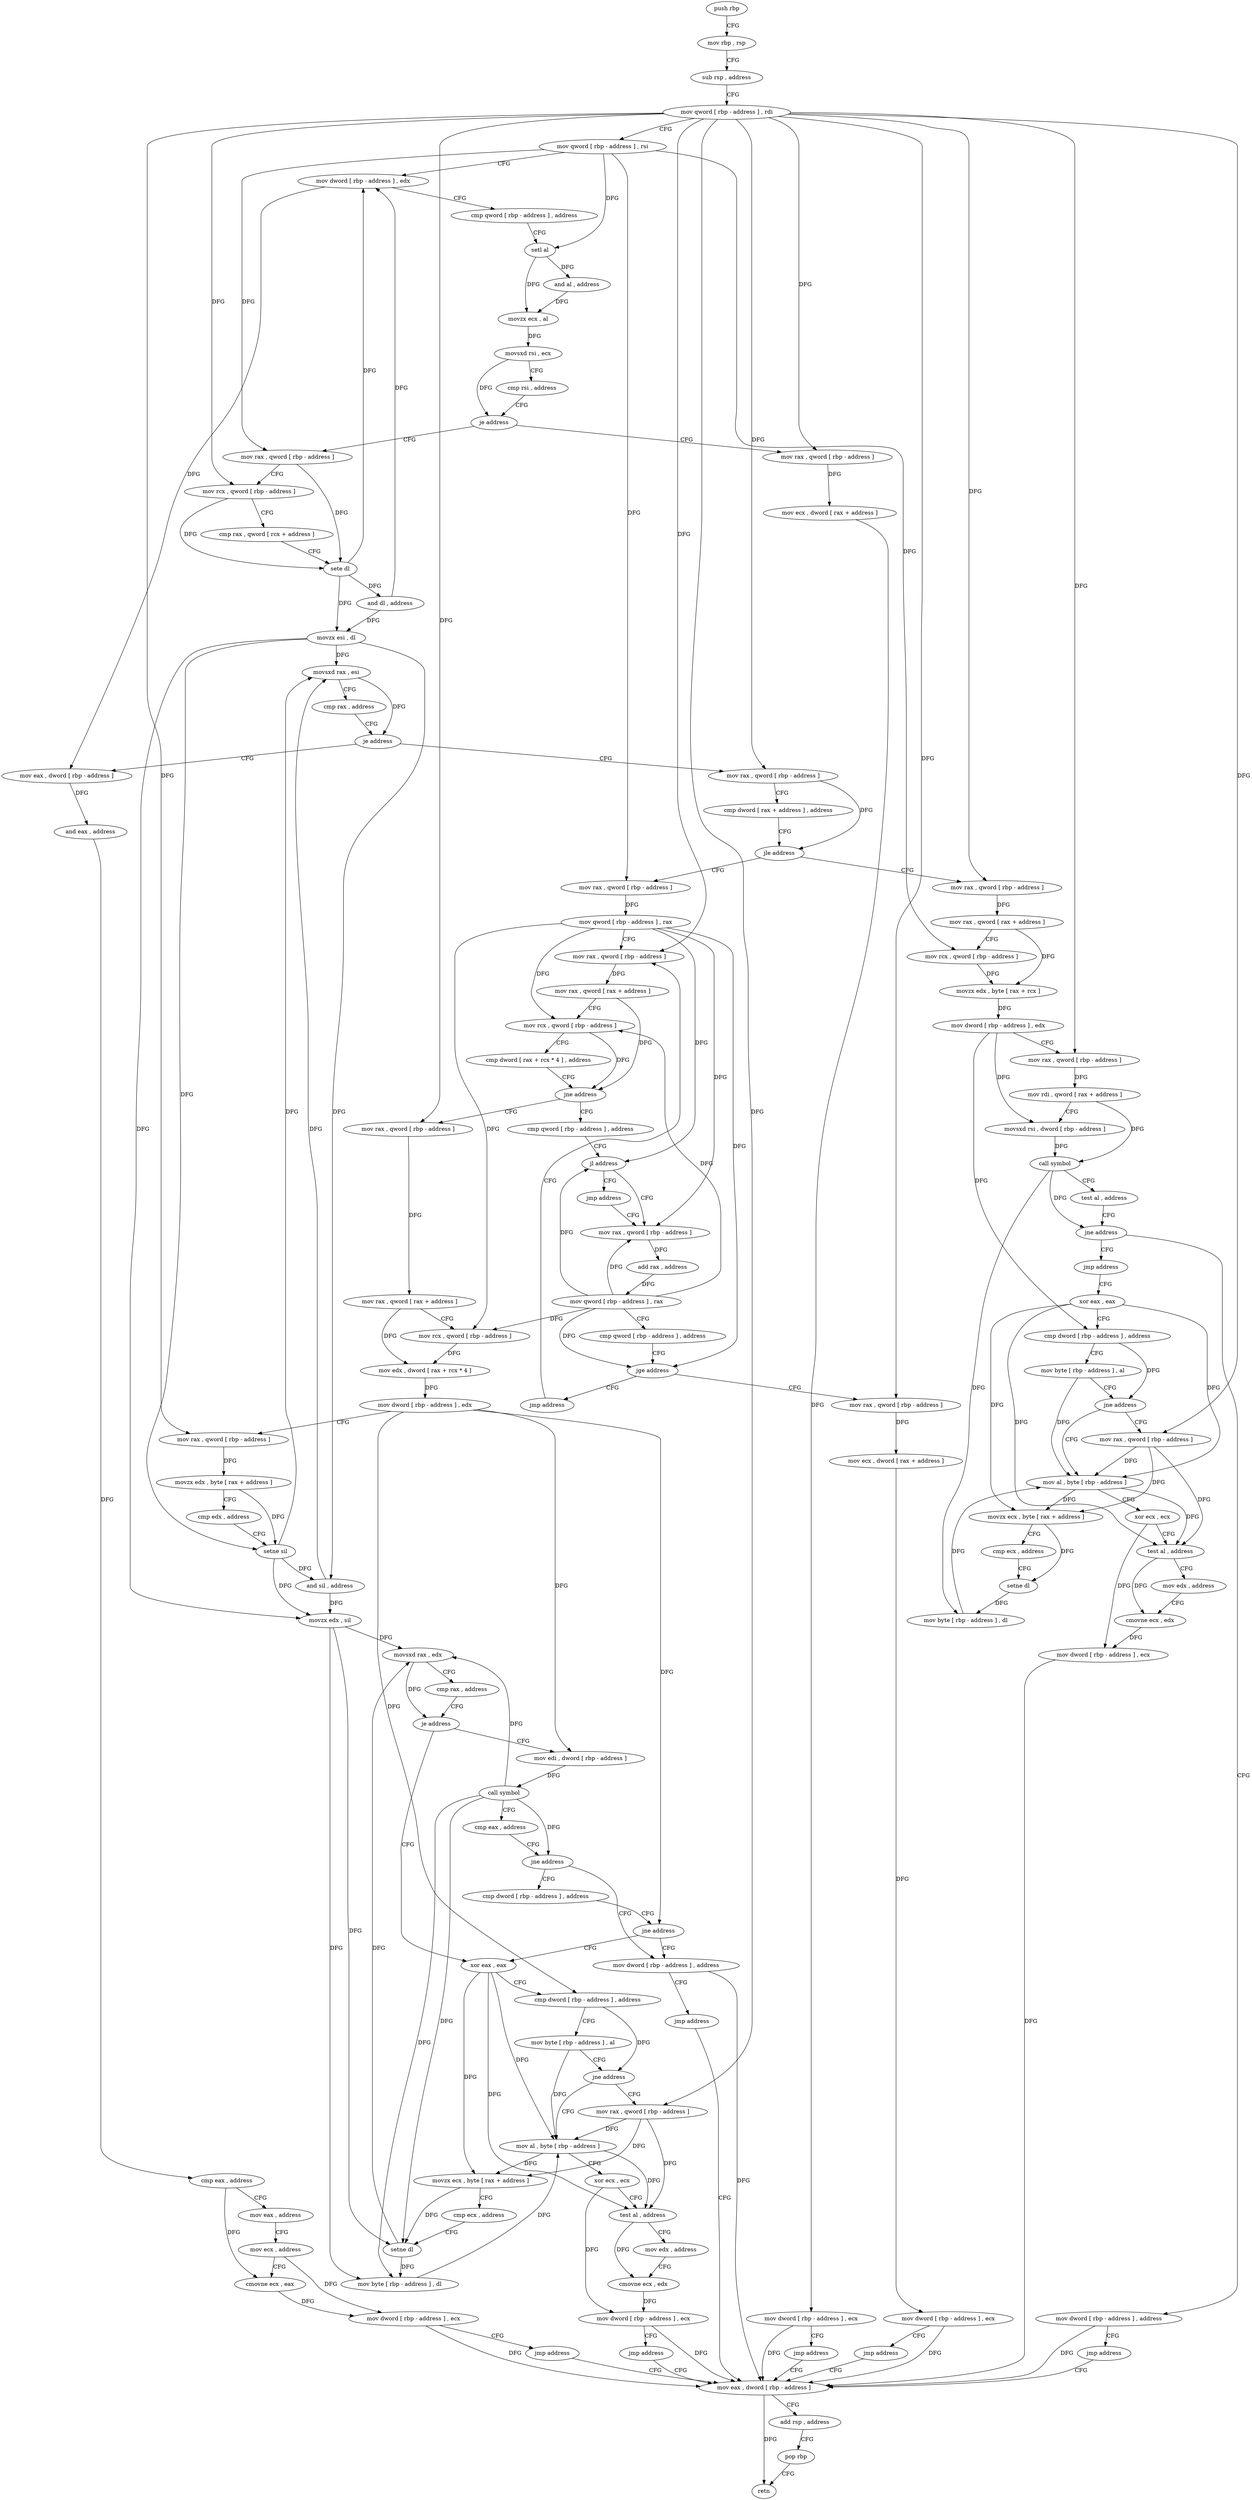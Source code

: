 digraph "func" {
"4289424" [label = "push rbp" ]
"4289425" [label = "mov rbp , rsp" ]
"4289428" [label = "sub rsp , address" ]
"4289432" [label = "mov qword [ rbp - address ] , rdi" ]
"4289436" [label = "mov qword [ rbp - address ] , rsi" ]
"4289440" [label = "mov dword [ rbp - address ] , edx" ]
"4289443" [label = "cmp qword [ rbp - address ] , address" ]
"4289448" [label = "setl al" ]
"4289451" [label = "and al , address" ]
"4289453" [label = "movzx ecx , al" ]
"4289456" [label = "movsxd rsi , ecx" ]
"4289459" [label = "cmp rsi , address" ]
"4289463" [label = "je address" ]
"4289484" [label = "mov rax , qword [ rbp - address ]" ]
"4289469" [label = "mov rax , qword [ rbp - address ]" ]
"4289488" [label = "mov rcx , qword [ rbp - address ]" ]
"4289492" [label = "cmp rax , qword [ rcx + address ]" ]
"4289496" [label = "sete dl" ]
"4289499" [label = "and dl , address" ]
"4289502" [label = "movzx esi , dl" ]
"4289505" [label = "movsxd rax , esi" ]
"4289508" [label = "cmp rax , address" ]
"4289512" [label = "je address" ]
"4289548" [label = "mov rax , qword [ rbp - address ]" ]
"4289518" [label = "mov eax , dword [ rbp - address ]" ]
"4289473" [label = "mov ecx , dword [ rax + address ]" ]
"4289476" [label = "mov dword [ rbp - address ] , ecx" ]
"4289479" [label = "jmp address" ]
"4289927" [label = "mov eax , dword [ rbp - address ]" ]
"4289552" [label = "cmp dword [ rax + address ] , address" ]
"4289559" [label = "jle address" ]
"4289810" [label = "mov rax , qword [ rbp - address ]" ]
"4289565" [label = "mov rax , qword [ rbp - address ]" ]
"4289521" [label = "and eax , address" ]
"4289524" [label = "cmp eax , address" ]
"4289527" [label = "mov eax , address" ]
"4289532" [label = "mov ecx , address" ]
"4289537" [label = "cmovne ecx , eax" ]
"4289540" [label = "mov dword [ rbp - address ] , ecx" ]
"4289543" [label = "jmp address" ]
"4289930" [label = "add rsp , address" ]
"4289934" [label = "pop rbp" ]
"4289935" [label = "retn" ]
"4289814" [label = "mov rax , qword [ rax + address ]" ]
"4289818" [label = "mov rcx , qword [ rbp - address ]" ]
"4289822" [label = "movzx edx , byte [ rax + rcx ]" ]
"4289826" [label = "mov dword [ rbp - address ] , edx" ]
"4289829" [label = "mov rax , qword [ rbp - address ]" ]
"4289833" [label = "mov rdi , qword [ rax + address ]" ]
"4289840" [label = "movsxd rsi , dword [ rbp - address ]" ]
"4289844" [label = "call symbol" ]
"4289849" [label = "test al , address" ]
"4289851" [label = "jne address" ]
"4289862" [label = "mov dword [ rbp - address ] , address" ]
"4289857" [label = "jmp address" ]
"4289569" [label = "mov qword [ rbp - address ] , rax" ]
"4289573" [label = "mov rax , qword [ rbp - address ]" ]
"4289869" [label = "jmp address" ]
"4289874" [label = "xor eax , eax" ]
"4289656" [label = "mov rax , qword [ rbp - address ]" ]
"4289660" [label = "mov rax , qword [ rax + address ]" ]
"4289664" [label = "mov rcx , qword [ rbp - address ]" ]
"4289668" [label = "mov edx , dword [ rax + rcx * 4 ]" ]
"4289671" [label = "mov dword [ rbp - address ] , edx" ]
"4289674" [label = "mov rax , qword [ rbp - address ]" ]
"4289678" [label = "movzx edx , byte [ rax + address ]" ]
"4289685" [label = "cmp edx , address" ]
"4289688" [label = "setne sil" ]
"4289692" [label = "and sil , address" ]
"4289696" [label = "movzx edx , sil" ]
"4289700" [label = "movsxd rax , edx" ]
"4289703" [label = "cmp rax , address" ]
"4289707" [label = "je address" ]
"4289752" [label = "xor eax , eax" ]
"4289713" [label = "mov edi , dword [ rbp - address ]" ]
"4289595" [label = "cmp qword [ rbp - address ] , address" ]
"4289600" [label = "jl address" ]
"4289611" [label = "mov rax , qword [ rbp - address ]" ]
"4289606" [label = "jmp address" ]
"4289876" [label = "cmp dword [ rbp - address ] , address" ]
"4289880" [label = "mov byte [ rbp - address ] , al" ]
"4289883" [label = "jne address" ]
"4289909" [label = "mov al , byte [ rbp - address ]" ]
"4289889" [label = "mov rax , qword [ rbp - address ]" ]
"4289754" [label = "cmp dword [ rbp - address ] , address" ]
"4289758" [label = "mov byte [ rbp - address ] , al" ]
"4289761" [label = "jne address" ]
"4289787" [label = "mov al , byte [ rbp - address ]" ]
"4289767" [label = "mov rax , qword [ rbp - address ]" ]
"4289716" [label = "call symbol" ]
"4289721" [label = "cmp eax , address" ]
"4289724" [label = "jne address" ]
"4289740" [label = "mov dword [ rbp - address ] , address" ]
"4289730" [label = "cmp dword [ rbp - address ] , address" ]
"4289615" [label = "add rax , address" ]
"4289621" [label = "mov qword [ rbp - address ] , rax" ]
"4289625" [label = "cmp qword [ rbp - address ] , address" ]
"4289630" [label = "jge address" ]
"4289651" [label = "jmp address" ]
"4289636" [label = "mov rax , qword [ rbp - address ]" ]
"4289912" [label = "xor ecx , ecx" ]
"4289914" [label = "test al , address" ]
"4289916" [label = "mov edx , address" ]
"4289921" [label = "cmovne ecx , edx" ]
"4289924" [label = "mov dword [ rbp - address ] , ecx" ]
"4289893" [label = "movzx ecx , byte [ rax + address ]" ]
"4289900" [label = "cmp ecx , address" ]
"4289903" [label = "setne dl" ]
"4289906" [label = "mov byte [ rbp - address ] , dl" ]
"4289790" [label = "xor ecx , ecx" ]
"4289792" [label = "test al , address" ]
"4289794" [label = "mov edx , address" ]
"4289799" [label = "cmovne ecx , edx" ]
"4289802" [label = "mov dword [ rbp - address ] , ecx" ]
"4289805" [label = "jmp address" ]
"4289771" [label = "movzx ecx , byte [ rax + address ]" ]
"4289778" [label = "cmp ecx , address" ]
"4289781" [label = "setne dl" ]
"4289784" [label = "mov byte [ rbp - address ] , dl" ]
"4289747" [label = "jmp address" ]
"4289734" [label = "jne address" ]
"4289640" [label = "mov ecx , dword [ rax + address ]" ]
"4289643" [label = "mov dword [ rbp - address ] , ecx" ]
"4289646" [label = "jmp address" ]
"4289577" [label = "mov rax , qword [ rax + address ]" ]
"4289581" [label = "mov rcx , qword [ rbp - address ]" ]
"4289585" [label = "cmp dword [ rax + rcx * 4 ] , address" ]
"4289589" [label = "jne address" ]
"4289424" -> "4289425" [ label = "CFG" ]
"4289425" -> "4289428" [ label = "CFG" ]
"4289428" -> "4289432" [ label = "CFG" ]
"4289432" -> "4289436" [ label = "CFG" ]
"4289432" -> "4289488" [ label = "DFG" ]
"4289432" -> "4289469" [ label = "DFG" ]
"4289432" -> "4289548" [ label = "DFG" ]
"4289432" -> "4289810" [ label = "DFG" ]
"4289432" -> "4289829" [ label = "DFG" ]
"4289432" -> "4289573" [ label = "DFG" ]
"4289432" -> "4289656" [ label = "DFG" ]
"4289432" -> "4289674" [ label = "DFG" ]
"4289432" -> "4289889" [ label = "DFG" ]
"4289432" -> "4289767" [ label = "DFG" ]
"4289432" -> "4289636" [ label = "DFG" ]
"4289436" -> "4289440" [ label = "CFG" ]
"4289436" -> "4289448" [ label = "DFG" ]
"4289436" -> "4289484" [ label = "DFG" ]
"4289436" -> "4289818" [ label = "DFG" ]
"4289436" -> "4289565" [ label = "DFG" ]
"4289440" -> "4289443" [ label = "CFG" ]
"4289440" -> "4289518" [ label = "DFG" ]
"4289443" -> "4289448" [ label = "CFG" ]
"4289448" -> "4289451" [ label = "DFG" ]
"4289448" -> "4289453" [ label = "DFG" ]
"4289451" -> "4289453" [ label = "DFG" ]
"4289453" -> "4289456" [ label = "DFG" ]
"4289456" -> "4289459" [ label = "CFG" ]
"4289456" -> "4289463" [ label = "DFG" ]
"4289459" -> "4289463" [ label = "CFG" ]
"4289463" -> "4289484" [ label = "CFG" ]
"4289463" -> "4289469" [ label = "CFG" ]
"4289484" -> "4289488" [ label = "CFG" ]
"4289484" -> "4289496" [ label = "DFG" ]
"4289469" -> "4289473" [ label = "DFG" ]
"4289488" -> "4289492" [ label = "CFG" ]
"4289488" -> "4289496" [ label = "DFG" ]
"4289492" -> "4289496" [ label = "CFG" ]
"4289496" -> "4289499" [ label = "DFG" ]
"4289496" -> "4289440" [ label = "DFG" ]
"4289496" -> "4289502" [ label = "DFG" ]
"4289499" -> "4289502" [ label = "DFG" ]
"4289499" -> "4289440" [ label = "DFG" ]
"4289502" -> "4289505" [ label = "DFG" ]
"4289502" -> "4289688" [ label = "DFG" ]
"4289502" -> "4289692" [ label = "DFG" ]
"4289502" -> "4289696" [ label = "DFG" ]
"4289505" -> "4289508" [ label = "CFG" ]
"4289505" -> "4289512" [ label = "DFG" ]
"4289508" -> "4289512" [ label = "CFG" ]
"4289512" -> "4289548" [ label = "CFG" ]
"4289512" -> "4289518" [ label = "CFG" ]
"4289548" -> "4289552" [ label = "CFG" ]
"4289548" -> "4289559" [ label = "DFG" ]
"4289518" -> "4289521" [ label = "DFG" ]
"4289473" -> "4289476" [ label = "DFG" ]
"4289476" -> "4289479" [ label = "CFG" ]
"4289476" -> "4289927" [ label = "DFG" ]
"4289479" -> "4289927" [ label = "CFG" ]
"4289927" -> "4289930" [ label = "CFG" ]
"4289927" -> "4289935" [ label = "DFG" ]
"4289552" -> "4289559" [ label = "CFG" ]
"4289559" -> "4289810" [ label = "CFG" ]
"4289559" -> "4289565" [ label = "CFG" ]
"4289810" -> "4289814" [ label = "DFG" ]
"4289565" -> "4289569" [ label = "DFG" ]
"4289521" -> "4289524" [ label = "DFG" ]
"4289524" -> "4289527" [ label = "CFG" ]
"4289524" -> "4289537" [ label = "DFG" ]
"4289527" -> "4289532" [ label = "CFG" ]
"4289532" -> "4289537" [ label = "CFG" ]
"4289532" -> "4289540" [ label = "DFG" ]
"4289537" -> "4289540" [ label = "DFG" ]
"4289540" -> "4289543" [ label = "CFG" ]
"4289540" -> "4289927" [ label = "DFG" ]
"4289543" -> "4289927" [ label = "CFG" ]
"4289930" -> "4289934" [ label = "CFG" ]
"4289934" -> "4289935" [ label = "CFG" ]
"4289814" -> "4289818" [ label = "CFG" ]
"4289814" -> "4289822" [ label = "DFG" ]
"4289818" -> "4289822" [ label = "DFG" ]
"4289822" -> "4289826" [ label = "DFG" ]
"4289826" -> "4289829" [ label = "CFG" ]
"4289826" -> "4289840" [ label = "DFG" ]
"4289826" -> "4289876" [ label = "DFG" ]
"4289829" -> "4289833" [ label = "DFG" ]
"4289833" -> "4289840" [ label = "CFG" ]
"4289833" -> "4289844" [ label = "DFG" ]
"4289840" -> "4289844" [ label = "DFG" ]
"4289844" -> "4289849" [ label = "CFG" ]
"4289844" -> "4289851" [ label = "DFG" ]
"4289844" -> "4289906" [ label = "DFG" ]
"4289849" -> "4289851" [ label = "CFG" ]
"4289851" -> "4289862" [ label = "CFG" ]
"4289851" -> "4289857" [ label = "CFG" ]
"4289862" -> "4289869" [ label = "CFG" ]
"4289862" -> "4289927" [ label = "DFG" ]
"4289857" -> "4289874" [ label = "CFG" ]
"4289569" -> "4289573" [ label = "CFG" ]
"4289569" -> "4289581" [ label = "DFG" ]
"4289569" -> "4289664" [ label = "DFG" ]
"4289569" -> "4289600" [ label = "DFG" ]
"4289569" -> "4289611" [ label = "DFG" ]
"4289569" -> "4289630" [ label = "DFG" ]
"4289573" -> "4289577" [ label = "DFG" ]
"4289869" -> "4289927" [ label = "CFG" ]
"4289874" -> "4289876" [ label = "CFG" ]
"4289874" -> "4289909" [ label = "DFG" ]
"4289874" -> "4289914" [ label = "DFG" ]
"4289874" -> "4289893" [ label = "DFG" ]
"4289656" -> "4289660" [ label = "DFG" ]
"4289660" -> "4289664" [ label = "CFG" ]
"4289660" -> "4289668" [ label = "DFG" ]
"4289664" -> "4289668" [ label = "DFG" ]
"4289668" -> "4289671" [ label = "DFG" ]
"4289671" -> "4289674" [ label = "CFG" ]
"4289671" -> "4289754" [ label = "DFG" ]
"4289671" -> "4289713" [ label = "DFG" ]
"4289671" -> "4289734" [ label = "DFG" ]
"4289674" -> "4289678" [ label = "DFG" ]
"4289678" -> "4289685" [ label = "CFG" ]
"4289678" -> "4289688" [ label = "DFG" ]
"4289685" -> "4289688" [ label = "CFG" ]
"4289688" -> "4289692" [ label = "DFG" ]
"4289688" -> "4289505" [ label = "DFG" ]
"4289688" -> "4289696" [ label = "DFG" ]
"4289692" -> "4289696" [ label = "DFG" ]
"4289692" -> "4289505" [ label = "DFG" ]
"4289696" -> "4289700" [ label = "DFG" ]
"4289696" -> "4289781" [ label = "DFG" ]
"4289696" -> "4289784" [ label = "DFG" ]
"4289700" -> "4289703" [ label = "CFG" ]
"4289700" -> "4289707" [ label = "DFG" ]
"4289703" -> "4289707" [ label = "CFG" ]
"4289707" -> "4289752" [ label = "CFG" ]
"4289707" -> "4289713" [ label = "CFG" ]
"4289752" -> "4289754" [ label = "CFG" ]
"4289752" -> "4289787" [ label = "DFG" ]
"4289752" -> "4289792" [ label = "DFG" ]
"4289752" -> "4289771" [ label = "DFG" ]
"4289713" -> "4289716" [ label = "DFG" ]
"4289595" -> "4289600" [ label = "CFG" ]
"4289600" -> "4289611" [ label = "CFG" ]
"4289600" -> "4289606" [ label = "CFG" ]
"4289611" -> "4289615" [ label = "DFG" ]
"4289606" -> "4289611" [ label = "CFG" ]
"4289876" -> "4289880" [ label = "CFG" ]
"4289876" -> "4289883" [ label = "DFG" ]
"4289880" -> "4289883" [ label = "CFG" ]
"4289880" -> "4289909" [ label = "DFG" ]
"4289883" -> "4289909" [ label = "CFG" ]
"4289883" -> "4289889" [ label = "CFG" ]
"4289909" -> "4289912" [ label = "CFG" ]
"4289909" -> "4289914" [ label = "DFG" ]
"4289909" -> "4289893" [ label = "DFG" ]
"4289889" -> "4289893" [ label = "DFG" ]
"4289889" -> "4289914" [ label = "DFG" ]
"4289889" -> "4289909" [ label = "DFG" ]
"4289754" -> "4289758" [ label = "CFG" ]
"4289754" -> "4289761" [ label = "DFG" ]
"4289758" -> "4289761" [ label = "CFG" ]
"4289758" -> "4289787" [ label = "DFG" ]
"4289761" -> "4289787" [ label = "CFG" ]
"4289761" -> "4289767" [ label = "CFG" ]
"4289787" -> "4289790" [ label = "CFG" ]
"4289787" -> "4289792" [ label = "DFG" ]
"4289787" -> "4289771" [ label = "DFG" ]
"4289767" -> "4289771" [ label = "DFG" ]
"4289767" -> "4289792" [ label = "DFG" ]
"4289767" -> "4289787" [ label = "DFG" ]
"4289716" -> "4289721" [ label = "CFG" ]
"4289716" -> "4289700" [ label = "DFG" ]
"4289716" -> "4289724" [ label = "DFG" ]
"4289716" -> "4289781" [ label = "DFG" ]
"4289716" -> "4289784" [ label = "DFG" ]
"4289721" -> "4289724" [ label = "CFG" ]
"4289724" -> "4289740" [ label = "CFG" ]
"4289724" -> "4289730" [ label = "CFG" ]
"4289740" -> "4289747" [ label = "CFG" ]
"4289740" -> "4289927" [ label = "DFG" ]
"4289730" -> "4289734" [ label = "CFG" ]
"4289615" -> "4289621" [ label = "DFG" ]
"4289621" -> "4289625" [ label = "CFG" ]
"4289621" -> "4289581" [ label = "DFG" ]
"4289621" -> "4289664" [ label = "DFG" ]
"4289621" -> "4289600" [ label = "DFG" ]
"4289621" -> "4289611" [ label = "DFG" ]
"4289621" -> "4289630" [ label = "DFG" ]
"4289625" -> "4289630" [ label = "CFG" ]
"4289630" -> "4289651" [ label = "CFG" ]
"4289630" -> "4289636" [ label = "CFG" ]
"4289651" -> "4289573" [ label = "CFG" ]
"4289636" -> "4289640" [ label = "DFG" ]
"4289912" -> "4289914" [ label = "CFG" ]
"4289912" -> "4289924" [ label = "DFG" ]
"4289914" -> "4289916" [ label = "CFG" ]
"4289914" -> "4289921" [ label = "DFG" ]
"4289916" -> "4289921" [ label = "CFG" ]
"4289921" -> "4289924" [ label = "DFG" ]
"4289924" -> "4289927" [ label = "DFG" ]
"4289893" -> "4289900" [ label = "CFG" ]
"4289893" -> "4289903" [ label = "DFG" ]
"4289900" -> "4289903" [ label = "CFG" ]
"4289903" -> "4289906" [ label = "DFG" ]
"4289906" -> "4289909" [ label = "DFG" ]
"4289790" -> "4289792" [ label = "CFG" ]
"4289790" -> "4289802" [ label = "DFG" ]
"4289792" -> "4289794" [ label = "CFG" ]
"4289792" -> "4289799" [ label = "DFG" ]
"4289794" -> "4289799" [ label = "CFG" ]
"4289799" -> "4289802" [ label = "DFG" ]
"4289802" -> "4289805" [ label = "CFG" ]
"4289802" -> "4289927" [ label = "DFG" ]
"4289805" -> "4289927" [ label = "CFG" ]
"4289771" -> "4289778" [ label = "CFG" ]
"4289771" -> "4289781" [ label = "DFG" ]
"4289778" -> "4289781" [ label = "CFG" ]
"4289781" -> "4289784" [ label = "DFG" ]
"4289781" -> "4289700" [ label = "DFG" ]
"4289784" -> "4289787" [ label = "DFG" ]
"4289747" -> "4289927" [ label = "CFG" ]
"4289734" -> "4289752" [ label = "CFG" ]
"4289734" -> "4289740" [ label = "CFG" ]
"4289640" -> "4289643" [ label = "DFG" ]
"4289643" -> "4289646" [ label = "CFG" ]
"4289643" -> "4289927" [ label = "DFG" ]
"4289646" -> "4289927" [ label = "CFG" ]
"4289577" -> "4289581" [ label = "CFG" ]
"4289577" -> "4289589" [ label = "DFG" ]
"4289581" -> "4289585" [ label = "CFG" ]
"4289581" -> "4289589" [ label = "DFG" ]
"4289585" -> "4289589" [ label = "CFG" ]
"4289589" -> "4289656" [ label = "CFG" ]
"4289589" -> "4289595" [ label = "CFG" ]
}
